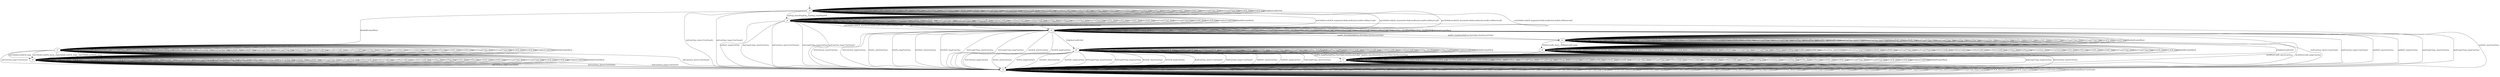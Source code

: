 digraph "../results/quic-goModels/quic-go-PSK-0/learnedModel" {
s0 [label=s0];
s1 [label=s1];
s2 [label=s2];
s3 [label=s3];
s4 [label=s4];
s5 [label=s5];
s6 [label=s6];
s7 [label=s7];
s8 [label=s8];
s9 [label=s9];
s0 -> s4  [label="initPing_short/PingACK "];
s0 -> s4  [label="initPing_long/PingACK "];
s0 -> s3  [label="initConClose_short/<ConClosed> "];
s0 -> s3  [label="initConClose_long/<ConClosed> "];
s0 -> s2  [label="initCltHello-vldACK_short/initSvrHello,hndEncExt,hndFin,VldNewConID "];
s0 -> s2  [label="initCltHello-vldACK_long/initSvrHello,hndEncExt,hndFin,VldNewConID "];
s0 -> s2  [label="initCltHello-invldACK_short/initSvrHello,hndEncExt,hndFin,VldNewConID "];
s0 -> s2  [label="initCltHello-invldACK_long/initSvrHello,hndEncExt,hndFin,VldNewConID "];
s0 -> s0  [label="initNoFr_short/ "];
s0 -> s0  [label="initNoFr_long/ "];
s0 -> s0  [label="initUnxpFrType_short/ "];
s0 -> s0  [label="initUnxpFrType_long/ "];
s0 -> s0  [label="hndPing_short/ "];
s0 -> s0  [label="hndPing_long/ "];
s0 -> s0  [label="hndFin_short/ "];
s0 -> s0  [label="hndFin_long/ "];
s0 -> s0  [label="hndConClose_short/ "];
s0 -> s0  [label="hndConClose_long/ "];
s0 -> s0  [label="hndNoFr_short/ "];
s0 -> s0  [label="hndNoFr_long/ "];
s0 -> s0  [label="hndUnxpFrType_short/ "];
s0 -> s0  [label="hndUnxpFrType_long/ "];
s0 -> s0  [label="VldNewConID_short/ "];
s0 -> s0  [label="VldNewConID_long/ "];
s0 -> s0  [label="InvldNewConID_short/ "];
s0 -> s0  [label="InvldNewConID_long/ "];
s0 -> s0  [label="0rttPing_short/ "];
s0 -> s0  [label="0rttPing_long/ "];
s0 -> s0  [label="0rttConClose_short/ "];
s0 -> s0  [label="0rttConClose_long/ "];
s0 -> s0  [label="0rttFin_short/ "];
s0 -> s0  [label="0rttFin_long/ "];
s0 -> s0  [label="0rttNoFr_short/ "];
s0 -> s0  [label="0rttNoFr_long/ "];
s0 -> s0  [label="0rttUnxpFrType_short/ "];
s0 -> s0  [label="0rttUnxpFrType_long/ "];
s0 -> s0  [label="0rttACK_short/ "];
s0 -> s0  [label="0rttACK_long/ "];
s0 -> s0  [label="[ChgDestConID-Ori]/ "];
s0 -> s1  [label="[RmPadFrmInitPkts]/ "];
s1 -> s1  [label="initPing_short/ "];
s1 -> s1  [label="initPing_long/ "];
s1 -> s3  [label="initConClose_short/<ConClosed> "];
s1 -> s3  [label="initConClose_long/<ConClosed> "];
s1 -> s6  [label="initCltHello-vldACK_short/ "];
s1 -> s6  [label="initCltHello-vldACK_long/ "];
s1 -> s6  [label="initCltHello-invldACK_short/ "];
s1 -> s6  [label="initCltHello-invldACK_long/ "];
s1 -> s1  [label="initNoFr_short/ "];
s1 -> s1  [label="initNoFr_long/ "];
s1 -> s1  [label="initUnxpFrType_short/ "];
s1 -> s1  [label="initUnxpFrType_long/ "];
s1 -> s1  [label="hndPing_short/ "];
s1 -> s1  [label="hndPing_long/ "];
s1 -> s1  [label="hndFin_short/ "];
s1 -> s1  [label="hndFin_long/ "];
s1 -> s1  [label="hndConClose_short/ "];
s1 -> s1  [label="hndConClose_long/ "];
s1 -> s1  [label="hndNoFr_short/ "];
s1 -> s1  [label="hndNoFr_long/ "];
s1 -> s1  [label="hndUnxpFrType_short/ "];
s1 -> s1  [label="hndUnxpFrType_long/ "];
s1 -> s1  [label="VldNewConID_short/ "];
s1 -> s1  [label="VldNewConID_long/ "];
s1 -> s1  [label="InvldNewConID_short/ "];
s1 -> s1  [label="InvldNewConID_long/ "];
s1 -> s1  [label="0rttPing_short/ "];
s1 -> s1  [label="0rttPing_long/ "];
s1 -> s1  [label="0rttConClose_short/ "];
s1 -> s1  [label="0rttConClose_long/ "];
s1 -> s1  [label="0rttFin_short/ "];
s1 -> s1  [label="0rttFin_long/ "];
s1 -> s1  [label="0rttNoFr_short/ "];
s1 -> s1  [label="0rttNoFr_long/ "];
s1 -> s1  [label="0rttUnxpFrType_short/ "];
s1 -> s1  [label="0rttUnxpFrType_long/ "];
s1 -> s1  [label="0rttACK_short/ "];
s1 -> s1  [label="0rttACK_long/ "];
s1 -> s1  [label="[ChgDestConID-Ori]/ "];
s1 -> s1  [label="[RmPadFrmInitPkts]/ "];
s2 -> s2  [label="initPing_short/ "];
s2 -> s2  [label="initPing_long/ "];
s2 -> s2  [label="initConClose_short/<ConAct> "];
s2 -> s2  [label="initConClose_long/<ConAct> "];
s2 -> s2  [label="initCltHello-vldACK_short/ "];
s2 -> s2  [label="initCltHello-vldACK_long/ "];
s2 -> s2  [label="initCltHello-invldACK_short/ "];
s2 -> s2  [label="initCltHello-invldACK_long/ "];
s2 -> s2  [label="initNoFr_short/ "];
s2 -> s2  [label="initNoFr_long/ "];
s2 -> s2  [label="initUnxpFrType_short/ "];
s2 -> s2  [label="initUnxpFrType_long/ "];
s2 -> s2  [label="hndPing_short/PingACK "];
s2 -> s2  [label="hndPing_long/PingACK "];
s2 -> s5  [label="hndFin_short/HndshkDone,NewToken,NewSessionTicket "];
s2 -> s5  [label="hndFin_long/HndshkDone,NewToken,NewSessionTicket "];
s2 -> s3  [label="hndConClose_short/<ConClosed> "];
s2 -> s3  [label="hndConClose_long/<ConClosed> "];
s2 -> s3  [label="hndNoFr_short/ConClose "];
s2 -> s3  [label="hndNoFr_long/ConClose "];
s2 -> s3  [label="hndUnxpFrType_short/ConClose "];
s2 -> s3  [label="hndUnxpFrType_long/ConClose "];
s2 -> s2  [label="VldNewConID_short/ "];
s2 -> s2  [label="VldNewConID_long/ "];
s2 -> s2  [label="InvldNewConID_short/ "];
s2 -> s2  [label="InvldNewConID_long/ "];
s2 -> s2  [label="0rttPing_short/PingACK "];
s2 -> s2  [label="0rttPing_long/PingACK "];
s2 -> s3  [label="0rttConClose_short/ConClose "];
s2 -> s3  [label="0rttConClose_long/ConClose "];
s2 -> s3  [label="0rttFin_short/ConClose "];
s2 -> s3  [label="0rttFin_long/ConClose "];
s2 -> s3  [label="0rttNoFr_short/ConClose "];
s2 -> s3  [label="0rttNoFr_long/ConClose "];
s2 -> s3  [label="0rttUnxpFrType_short/ConClose "];
s2 -> s3  [label="0rttUnxpFrType_long/ConClose "];
s2 -> s3  [label="0rttACK_short/ConClose "];
s2 -> s3  [label="0rttACK_long/ConClose "];
s2 -> s9  [label="[ChgDestConID-Ori]/ "];
s2 -> s2  [label="[RmPadFrmInitPkts]/ "];
s3 -> s3  [label="initPing_short/<ConClosed> "];
s3 -> s3  [label="initPing_long/<ConClosed> "];
s3 -> s3  [label="initConClose_short/<ConClosed> "];
s3 -> s3  [label="initConClose_long/<ConClosed> "];
s3 -> s3  [label="initCltHello-vldACK_short/<ConClosed> "];
s3 -> s3  [label="initCltHello-vldACK_long/<ConClosed> "];
s3 -> s3  [label="initCltHello-invldACK_short/<ConClosed> "];
s3 -> s3  [label="initCltHello-invldACK_long/<ConClosed> "];
s3 -> s3  [label="initNoFr_short/<ConClosed> "];
s3 -> s3  [label="initNoFr_long/<ConClosed> "];
s3 -> s3  [label="initUnxpFrType_short/<ConClosed> "];
s3 -> s3  [label="initUnxpFrType_long/<ConClosed> "];
s3 -> s3  [label="hndPing_short/<ConClosed> "];
s3 -> s3  [label="hndPing_long/<ConClosed> "];
s3 -> s3  [label="hndFin_short/<ConClosed> "];
s3 -> s3  [label="hndFin_long/<ConClosed> "];
s3 -> s3  [label="hndConClose_short/<ConClosed> "];
s3 -> s3  [label="hndConClose_long/<ConClosed> "];
s3 -> s3  [label="hndNoFr_short/<ConClosed> "];
s3 -> s3  [label="hndNoFr_long/<ConClosed> "];
s3 -> s3  [label="hndUnxpFrType_short/<ConClosed> "];
s3 -> s3  [label="hndUnxpFrType_long/<ConClosed> "];
s3 -> s3  [label="VldNewConID_short/<ConClosed> "];
s3 -> s3  [label="VldNewConID_long/<ConClosed> "];
s3 -> s3  [label="InvldNewConID_short/<ConClosed> "];
s3 -> s3  [label="InvldNewConID_long/<ConClosed> "];
s3 -> s3  [label="0rttPing_short/<ConClosed> "];
s3 -> s3  [label="0rttPing_long/<ConClosed> "];
s3 -> s3  [label="0rttConClose_short/<ConClosed> "];
s3 -> s3  [label="0rttConClose_long/<ConClosed> "];
s3 -> s3  [label="0rttFin_short/<ConClosed> "];
s3 -> s3  [label="0rttFin_long/<ConClosed> "];
s3 -> s3  [label="0rttNoFr_short/<ConClosed> "];
s3 -> s3  [label="0rttNoFr_long/<ConClosed> "];
s3 -> s3  [label="0rttUnxpFrType_short/<ConClosed> "];
s3 -> s3  [label="0rttUnxpFrType_long/<ConClosed> "];
s3 -> s3  [label="0rttACK_short/<ConClosed> "];
s3 -> s3  [label="0rttACK_long/<ConClosed> "];
s3 -> s3  [label="[ChgDestConID-Ori]/<ConClosed> "];
s3 -> s3  [label="[RmPadFrmInitPkts]/<ConClosed> "];
s4 -> s4  [label="initPing_short/PingACK "];
s4 -> s4  [label="initPing_long/PingACK "];
s4 -> s3  [label="initConClose_short/<ConClosed> "];
s4 -> s3  [label="initConClose_long/<ConClosed> "];
s4 -> s2  [label="initCltHello-vldACK_short/initSvrHello,hndEncExt,hndFin,VldNewConID "];
s4 -> s2  [label="initCltHello-vldACK_long/initSvrHello,hndEncExt,hndFin,VldNewConID "];
s4 -> s2  [label="initCltHello-invldACK_short/initSvrHello,hndEncExt,hndFin,VldNewConID "];
s4 -> s2  [label="initCltHello-invldACK_long/initSvrHello,hndEncExt,hndFin,VldNewConID "];
s4 -> s3  [label="initNoFr_short/ConClose "];
s4 -> s3  [label="initNoFr_long/ConClose "];
s4 -> s3  [label="initUnxpFrType_short/ConClose "];
s4 -> s3  [label="initUnxpFrType_long/ConClose "];
s4 -> s4  [label="hndPing_short/ "];
s4 -> s4  [label="hndPing_long/ "];
s4 -> s4  [label="hndFin_short/ "];
s4 -> s4  [label="hndFin_long/ "];
s4 -> s4  [label="hndConClose_short/ "];
s4 -> s4  [label="hndConClose_long/ "];
s4 -> s4  [label="hndNoFr_short/ "];
s4 -> s4  [label="hndNoFr_long/ "];
s4 -> s4  [label="hndUnxpFrType_short/ "];
s4 -> s4  [label="hndUnxpFrType_long/ "];
s4 -> s4  [label="VldNewConID_short/ "];
s4 -> s4  [label="VldNewConID_long/ "];
s4 -> s4  [label="InvldNewConID_short/ "];
s4 -> s4  [label="InvldNewConID_long/ "];
s4 -> s4  [label="0rttPing_short/ "];
s4 -> s4  [label="0rttPing_long/ "];
s4 -> s4  [label="0rttConClose_short/ "];
s4 -> s4  [label="0rttConClose_long/ "];
s4 -> s4  [label="0rttFin_short/ "];
s4 -> s4  [label="0rttFin_long/ "];
s4 -> s4  [label="0rttNoFr_short/ "];
s4 -> s4  [label="0rttNoFr_long/ "];
s4 -> s4  [label="0rttUnxpFrType_short/ "];
s4 -> s4  [label="0rttUnxpFrType_long/ "];
s4 -> s4  [label="0rttACK_short/ "];
s4 -> s4  [label="0rttACK_long/ "];
s4 -> s4  [label="[ChgDestConID-Ori]/ "];
s4 -> s4  [label="[RmPadFrmInitPkts]/ "];
s5 -> s5  [label="initPing_short/ "];
s5 -> s5  [label="initPing_long/ "];
s5 -> s5  [label="initConClose_short/<ConAct> "];
s5 -> s5  [label="initConClose_long/<ConAct> "];
s5 -> s5  [label="initCltHello-vldACK_short/ "];
s5 -> s5  [label="initCltHello-vldACK_long/ "];
s5 -> s5  [label="initCltHello-invldACK_short/ "];
s5 -> s5  [label="initCltHello-invldACK_long/ "];
s5 -> s5  [label="initNoFr_short/ "];
s5 -> s5  [label="initNoFr_long/ "];
s5 -> s5  [label="initUnxpFrType_short/ "];
s5 -> s5  [label="initUnxpFrType_long/ "];
s5 -> s5  [label="hndPing_short/ "];
s5 -> s5  [label="hndPing_long/ "];
s5 -> s5  [label="hndFin_short/ "];
s5 -> s5  [label="hndFin_long/ "];
s5 -> s5  [label="hndConClose_short/<ConAct> "];
s5 -> s5  [label="hndConClose_long/<ConAct> "];
s5 -> s5  [label="hndNoFr_short/ "];
s5 -> s5  [label="hndNoFr_long/ "];
s5 -> s5  [label="hndUnxpFrType_short/ "];
s5 -> s5  [label="hndUnxpFrType_long/ "];
s5 -> s8  [label="VldNewConID_short/ "];
s5 -> s8  [label="VldNewConID_long/ "];
s5 -> s3  [label="InvldNewConID_short/ConClose "];
s5 -> s3  [label="InvldNewConID_long/ConClose "];
s5 -> s5  [label="0rttPing_short/ "];
s5 -> s5  [label="0rttPing_long/ "];
s5 -> s5  [label="0rttConClose_short/ "];
s5 -> s5  [label="0rttConClose_long/ "];
s5 -> s5  [label="0rttFin_short/ "];
s5 -> s5  [label="0rttFin_long/ "];
s5 -> s5  [label="0rttNoFr_short/ "];
s5 -> s5  [label="0rttNoFr_long/ "];
s5 -> s5  [label="0rttUnxpFrType_short/ "];
s5 -> s5  [label="0rttUnxpFrType_long/ "];
s5 -> s5  [label="0rttACK_short/ "];
s5 -> s5  [label="0rttACK_long/ "];
s5 -> s7  [label="[ChgDestConID-Ori]/ "];
s5 -> s5  [label="[RmPadFrmInitPkts]/ "];
s6 -> s6  [label="initPing_short/ "];
s6 -> s6  [label="initPing_long/ "];
s6 -> s3  [label="initConClose_short/<ConClosed> "];
s6 -> s3  [label="initConClose_long/<ConClosed> "];
s6 -> s6  [label="initCltHello-vldACK_short/ "];
s6 -> s6  [label="initCltHello-vldACK_long/ "];
s6 -> s6  [label="initCltHello-invldACK_short/ "];
s6 -> s6  [label="initCltHello-invldACK_long/ "];
s6 -> s6  [label="initNoFr_short/ "];
s6 -> s6  [label="initNoFr_long/ "];
s6 -> s6  [label="initUnxpFrType_short/ "];
s6 -> s6  [label="initUnxpFrType_long/ "];
s6 -> s6  [label="hndPing_short/ "];
s6 -> s6  [label="hndPing_long/ "];
s6 -> s6  [label="hndFin_short/ "];
s6 -> s6  [label="hndFin_long/ "];
s6 -> s6  [label="hndConClose_short/ "];
s6 -> s6  [label="hndConClose_long/ "];
s6 -> s6  [label="hndNoFr_short/ "];
s6 -> s6  [label="hndNoFr_long/ "];
s6 -> s6  [label="hndUnxpFrType_short/ "];
s6 -> s6  [label="hndUnxpFrType_long/ "];
s6 -> s6  [label="VldNewConID_short/ "];
s6 -> s6  [label="VldNewConID_long/ "];
s6 -> s6  [label="InvldNewConID_short/ "];
s6 -> s6  [label="InvldNewConID_long/ "];
s6 -> s6  [label="0rttPing_short/ "];
s6 -> s6  [label="0rttPing_long/ "];
s6 -> s3  [label="0rttConClose_short/<ConClosed> "];
s6 -> s3  [label="0rttConClose_long/<ConClosed> "];
s6 -> s6  [label="0rttFin_short/ "];
s6 -> s6  [label="0rttFin_long/ "];
s6 -> s6  [label="0rttNoFr_short/ "];
s6 -> s6  [label="0rttNoFr_long/ "];
s6 -> s6  [label="0rttUnxpFrType_short/ "];
s6 -> s6  [label="0rttUnxpFrType_long/ "];
s6 -> s6  [label="0rttACK_short/ "];
s6 -> s6  [label="0rttACK_long/ "];
s6 -> s6  [label="[ChgDestConID-Ori]/ "];
s6 -> s6  [label="[RmPadFrmInitPkts]/ "];
s7 -> s7  [label="initPing_short/ "];
s7 -> s7  [label="initPing_long/ "];
s7 -> s7  [label="initConClose_short/ "];
s7 -> s7  [label="initConClose_long/ "];
s7 -> s7  [label="initCltHello-vldACK_short/ "];
s7 -> s7  [label="initCltHello-vldACK_long/ "];
s7 -> s7  [label="initCltHello-invldACK_short/ "];
s7 -> s7  [label="initCltHello-invldACK_long/ "];
s7 -> s7  [label="initNoFr_short/ "];
s7 -> s7  [label="initNoFr_long/ "];
s7 -> s7  [label="initUnxpFrType_short/ "];
s7 -> s7  [label="initUnxpFrType_long/ "];
s7 -> s7  [label="hndPing_short/ "];
s7 -> s7  [label="hndPing_long/ "];
s7 -> s7  [label="hndFin_short/ "];
s7 -> s7  [label="hndFin_long/ "];
s7 -> s3  [label="hndConClose_short/<ConClosed> "];
s7 -> s3  [label="hndConClose_long/<ConClosed> "];
s7 -> s7  [label="hndNoFr_short/ "];
s7 -> s7  [label="hndNoFr_long/ "];
s7 -> s7  [label="hndUnxpFrType_short/ "];
s7 -> s7  [label="hndUnxpFrType_long/ "];
s7 -> s7  [label="VldNewConID_short/ "];
s7 -> s7  [label="VldNewConID_long/ "];
s7 -> s7  [label="InvldNewConID_short/ "];
s7 -> s7  [label="InvldNewConID_long/ "];
s7 -> s7  [label="0rttPing_short/ "];
s7 -> s7  [label="0rttPing_long/ "];
s7 -> s7  [label="0rttConClose_short/ "];
s7 -> s7  [label="0rttConClose_long/ "];
s7 -> s7  [label="0rttFin_short/ "];
s7 -> s7  [label="0rttFin_long/ "];
s7 -> s7  [label="0rttNoFr_short/ "];
s7 -> s7  [label="0rttNoFr_long/ "];
s7 -> s7  [label="0rttUnxpFrType_short/ "];
s7 -> s7  [label="0rttUnxpFrType_long/ "];
s7 -> s7  [label="0rttACK_short/ "];
s7 -> s7  [label="0rttACK_long/ "];
s7 -> s7  [label="[ChgDestConID-Ori]/ "];
s7 -> s7  [label="[RmPadFrmInitPkts]/ "];
s8 -> s8  [label="initPing_short/ "];
s8 -> s8  [label="initPing_long/ "];
s8 -> s8  [label="initConClose_short/<ConAct> "];
s8 -> s8  [label="initConClose_long/<ConAct> "];
s8 -> s8  [label="initCltHello-vldACK_short/ "];
s8 -> s8  [label="initCltHello-vldACK_long/ "];
s8 -> s8  [label="initCltHello-invldACK_short/ "];
s8 -> s8  [label="initCltHello-invldACK_long/ "];
s8 -> s8  [label="initNoFr_short/ "];
s8 -> s8  [label="initNoFr_long/ "];
s8 -> s8  [label="initUnxpFrType_short/ "];
s8 -> s8  [label="initUnxpFrType_long/ "];
s8 -> s8  [label="hndPing_short/ "];
s8 -> s8  [label="hndPing_long/ "];
s8 -> s8  [label="hndFin_short/ "];
s8 -> s8  [label="hndFin_long/ "];
s8 -> s8  [label="hndConClose_short/<ConAct> "];
s8 -> s8  [label="hndConClose_long/<ConAct> "];
s8 -> s8  [label="hndNoFr_short/ "];
s8 -> s8  [label="hndNoFr_long/ "];
s8 -> s8  [label="hndUnxpFrType_short/ "];
s8 -> s8  [label="hndUnxpFrType_long/ "];
s8 -> s8  [label="VldNewConID_short/ "];
s8 -> s8  [label="VldNewConID_long/ "];
s8 -> s8  [label="InvldNewConID_short/ "];
s8 -> s8  [label="InvldNewConID_long/ "];
s8 -> s8  [label="0rttPing_short/ "];
s8 -> s8  [label="0rttPing_long/ "];
s8 -> s8  [label="0rttConClose_short/ "];
s8 -> s8  [label="0rttConClose_long/ "];
s8 -> s8  [label="0rttFin_short/ "];
s8 -> s8  [label="0rttFin_long/ "];
s8 -> s8  [label="0rttNoFr_short/ "];
s8 -> s8  [label="0rttNoFr_long/ "];
s8 -> s8  [label="0rttUnxpFrType_short/ "];
s8 -> s8  [label="0rttUnxpFrType_long/ "];
s8 -> s8  [label="0rttACK_short/ "];
s8 -> s8  [label="0rttACK_long/ "];
s8 -> s7  [label="[ChgDestConID-Ori]/ "];
s8 -> s8  [label="[RmPadFrmInitPkts]/ "];
s9 -> s9  [label="initPing_short/ "];
s9 -> s9  [label="initPing_long/ "];
s9 -> s9  [label="initConClose_short/<ConAct> "];
s9 -> s9  [label="initConClose_long/<ConAct> "];
s9 -> s9  [label="initCltHello-vldACK_short/ "];
s9 -> s9  [label="initCltHello-vldACK_long/ "];
s9 -> s9  [label="initCltHello-invldACK_short/ "];
s9 -> s9  [label="initCltHello-invldACK_long/ "];
s9 -> s9  [label="initNoFr_short/ "];
s9 -> s9  [label="initNoFr_long/ "];
s9 -> s9  [label="initUnxpFrType_short/ "];
s9 -> s9  [label="initUnxpFrType_long/ "];
s9 -> s9  [label="hndPing_short/PingACK "];
s9 -> s9  [label="hndPing_long/PingACK "];
s9 -> s7  [label="hndFin_short/HndshkDone,NewToken,NewSessionTicket "];
s9 -> s7  [label="hndFin_long/HndshkDone,NewToken,NewSessionTicket "];
s9 -> s3  [label="hndConClose_short/<ConClosed> "];
s9 -> s3  [label="hndConClose_long/<ConClosed> "];
s9 -> s3  [label="hndNoFr_short/ConClose "];
s9 -> s3  [label="hndNoFr_long/ConClose "];
s9 -> s3  [label="hndUnxpFrType_short/ConClose "];
s9 -> s3  [label="hndUnxpFrType_long/ConClose "];
s9 -> s9  [label="VldNewConID_short/ "];
s9 -> s9  [label="VldNewConID_long/ "];
s9 -> s9  [label="InvldNewConID_short/ "];
s9 -> s9  [label="InvldNewConID_long/ "];
s9 -> s9  [label="0rttPing_short/PingACK "];
s9 -> s9  [label="0rttPing_long/PingACK "];
s9 -> s3  [label="0rttConClose_short/ConClose "];
s9 -> s3  [label="0rttConClose_long/ConClose "];
s9 -> s3  [label="0rttFin_short/ConClose "];
s9 -> s3  [label="0rttFin_long/ConClose "];
s9 -> s3  [label="0rttNoFr_short/ConClose "];
s9 -> s3  [label="0rttNoFr_long/ConClose "];
s9 -> s3  [label="0rttUnxpFrType_short/ConClose "];
s9 -> s3  [label="0rttUnxpFrType_long/ConClose "];
s9 -> s3  [label="0rttACK_short/ConClose "];
s9 -> s3  [label="0rttACK_long/ConClose "];
s9 -> s9  [label="[ChgDestConID-Ori]/ "];
s9 -> s9  [label="[RmPadFrmInitPkts]/ "];
__start0 [label="", shape=none];
__start0 -> s0  [label=""];
}
